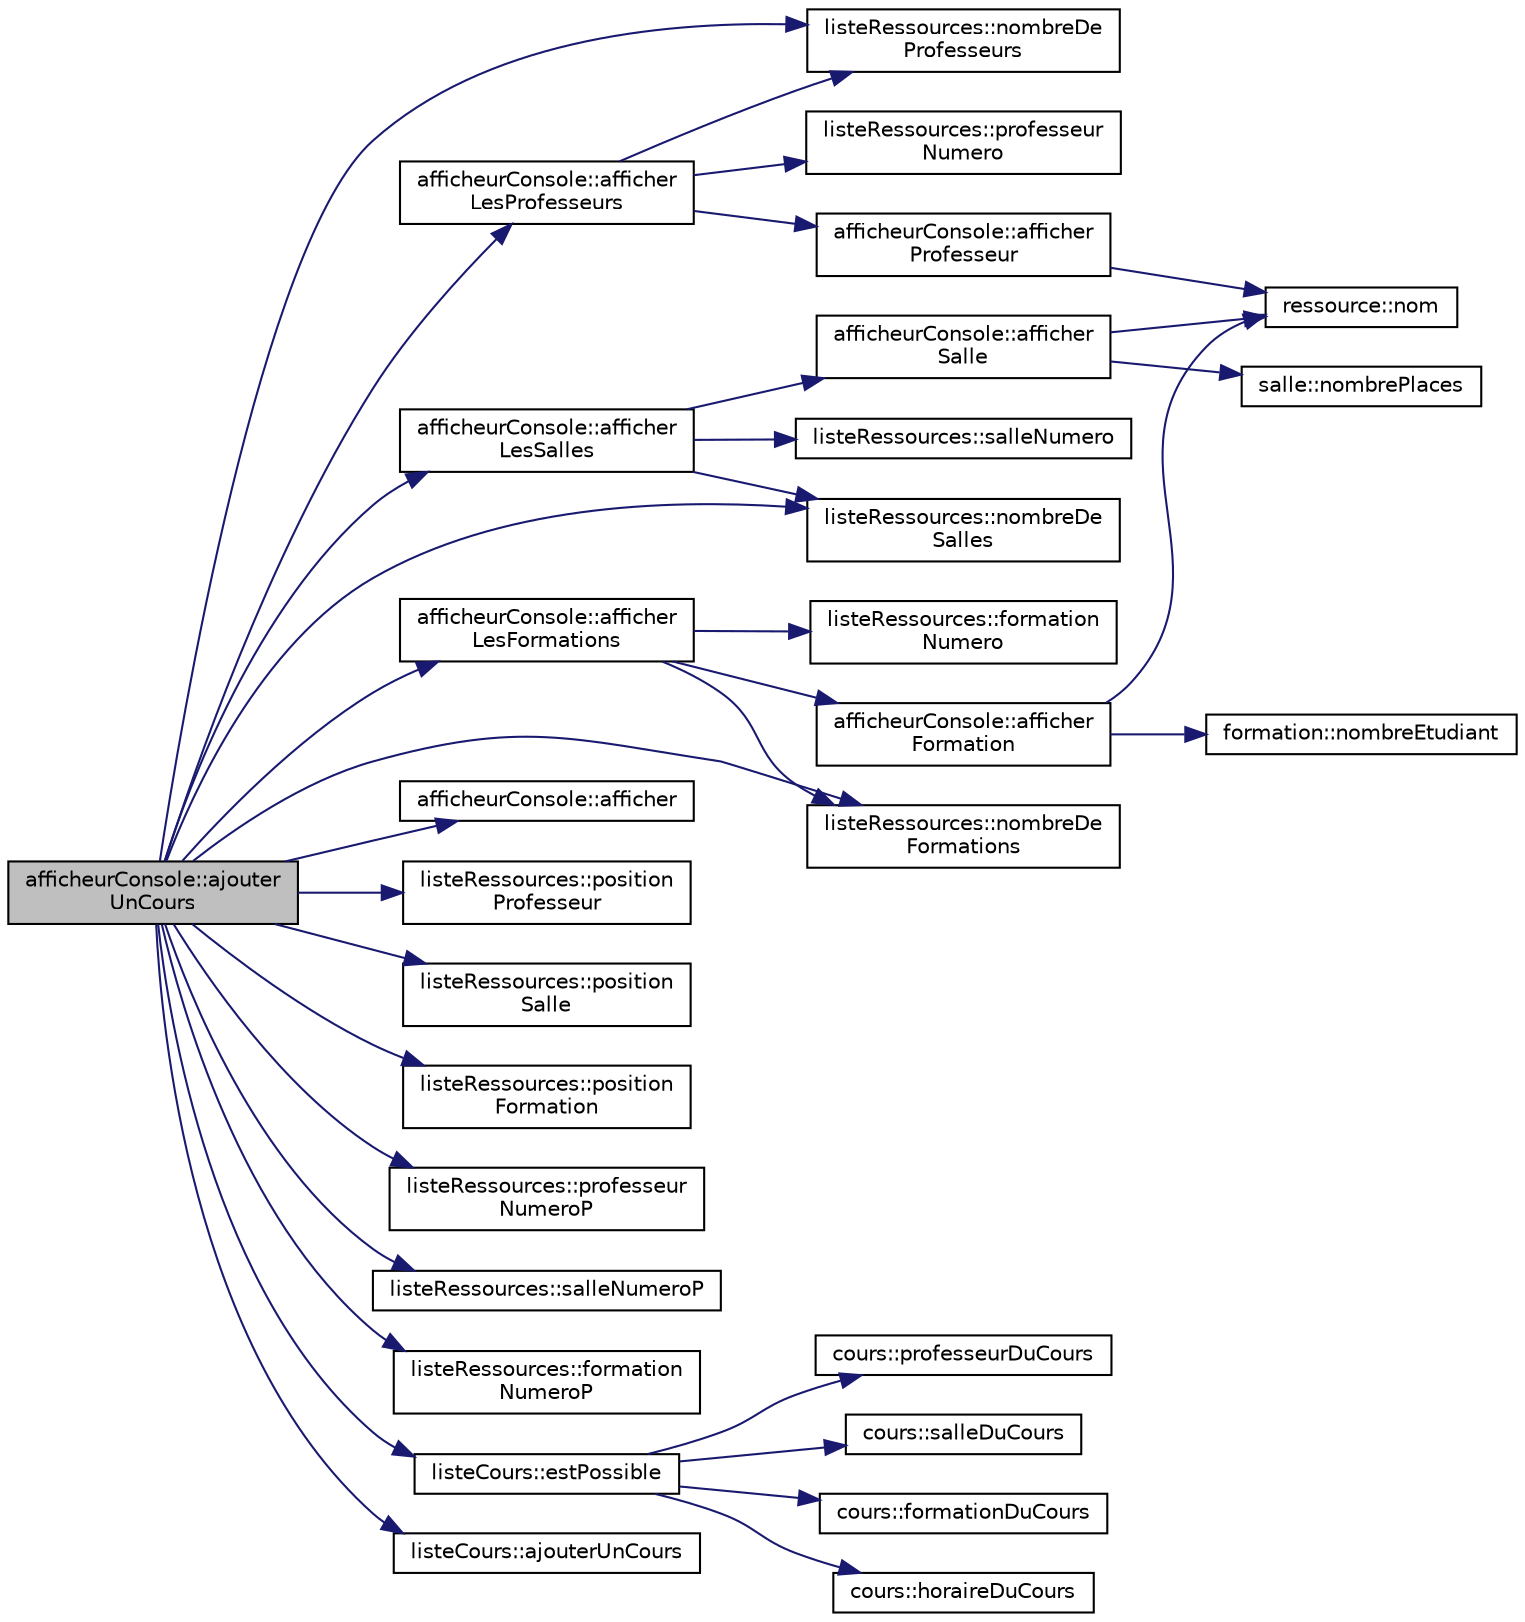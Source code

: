 digraph "afficheurConsole::ajouterUnCours"
{
  edge [fontname="Helvetica",fontsize="10",labelfontname="Helvetica",labelfontsize="10"];
  node [fontname="Helvetica",fontsize="10",shape=record];
  rankdir="LR";
  Node177 [label="afficheurConsole::ajouter\lUnCours",height=0.2,width=0.4,color="black", fillcolor="grey75", style="filled", fontcolor="black"];
  Node177 -> Node178 [color="midnightblue",fontsize="10",style="solid",fontname="Helvetica"];
  Node178 [label="listeRessources::nombreDe\lProfesseurs",height=0.2,width=0.4,color="black", fillcolor="white", style="filled",URL="$classliste_ressources.html#a9b496a36a9651347734d7895397dde00",tooltip="Renvoie le nombre de professeurs. "];
  Node177 -> Node179 [color="midnightblue",fontsize="10",style="solid",fontname="Helvetica"];
  Node179 [label="listeRessources::nombreDe\lSalles",height=0.2,width=0.4,color="black", fillcolor="white", style="filled",URL="$classliste_ressources.html#a1a7f82a289bda61cf08485e92dd32b2e",tooltip="Renvoie le nombre de salles. "];
  Node177 -> Node180 [color="midnightblue",fontsize="10",style="solid",fontname="Helvetica"];
  Node180 [label="listeRessources::nombreDe\lFormations",height=0.2,width=0.4,color="black", fillcolor="white", style="filled",URL="$classliste_ressources.html#a332aca734617587a463197043a058b02",tooltip="Renvoie le nombre de formations. "];
  Node177 -> Node181 [color="midnightblue",fontsize="10",style="solid",fontname="Helvetica"];
  Node181 [label="afficheurConsole::afficher",height=0.2,width=0.4,color="black", fillcolor="white", style="filled",URL="$classafficheur_console.html#a6b77fbeb61624d075a0b352c9ca27792"];
  Node177 -> Node182 [color="midnightblue",fontsize="10",style="solid",fontname="Helvetica"];
  Node182 [label="afficheurConsole::afficher\lLesProfesseurs",height=0.2,width=0.4,color="black", fillcolor="white", style="filled",URL="$classafficheur_console.html#a800c6da422bccdf2fdcaadcdafe4bbd6"];
  Node182 -> Node178 [color="midnightblue",fontsize="10",style="solid",fontname="Helvetica"];
  Node182 -> Node183 [color="midnightblue",fontsize="10",style="solid",fontname="Helvetica"];
  Node183 [label="afficheurConsole::afficher\lProfesseur",height=0.2,width=0.4,color="black", fillcolor="white", style="filled",URL="$classafficheur_console.html#afbb988d4ec6d7ebad225f3353fb3045f",tooltip="Renvoie dans ost le nom du professeur du professeur p. "];
  Node183 -> Node184 [color="midnightblue",fontsize="10",style="solid",fontname="Helvetica"];
  Node184 [label="ressource::nom",height=0.2,width=0.4,color="black", fillcolor="white", style="filled",URL="$classressource.html#aff712b6d732b3f4091dd29f4349aba85",tooltip="Renvoie le nom de la ressource. "];
  Node182 -> Node185 [color="midnightblue",fontsize="10",style="solid",fontname="Helvetica"];
  Node185 [label="listeRessources::professeur\lNumero",height=0.2,width=0.4,color="black", fillcolor="white", style="filled",URL="$classliste_ressources.html#af6a22c9c36348e23b1bac9682e280d54",tooltip="Renvoie le professeur dont le numero est entre en parametre. "];
  Node177 -> Node186 [color="midnightblue",fontsize="10",style="solid",fontname="Helvetica"];
  Node186 [label="listeRessources::position\lProfesseur",height=0.2,width=0.4,color="black", fillcolor="white", style="filled",URL="$classliste_ressources.html#a1d7b514a5f879849283a5326bd102d9c",tooltip="Renvoie la position du professeur dont le nom est entre en parametre. "];
  Node177 -> Node187 [color="midnightblue",fontsize="10",style="solid",fontname="Helvetica"];
  Node187 [label="afficheurConsole::afficher\lLesSalles",height=0.2,width=0.4,color="black", fillcolor="white", style="filled",URL="$classafficheur_console.html#a63019a39487a95a38e72113d799406d1"];
  Node187 -> Node179 [color="midnightblue",fontsize="10",style="solid",fontname="Helvetica"];
  Node187 -> Node188 [color="midnightblue",fontsize="10",style="solid",fontname="Helvetica"];
  Node188 [label="afficheurConsole::afficher\lSalle",height=0.2,width=0.4,color="black", fillcolor="white", style="filled",URL="$classafficheur_console.html#a475772836928606a2c7dec66c4ab9ff3",tooltip="Renvoie dans ost le nom de salle de la salle s. "];
  Node188 -> Node184 [color="midnightblue",fontsize="10",style="solid",fontname="Helvetica"];
  Node188 -> Node189 [color="midnightblue",fontsize="10",style="solid",fontname="Helvetica"];
  Node189 [label="salle::nombrePlaces",height=0.2,width=0.4,color="black", fillcolor="white", style="filled",URL="$classsalle.html#a9f8186e0dee9859a2bc08938cce0174f",tooltip="Renvoie le nombre de places. "];
  Node187 -> Node190 [color="midnightblue",fontsize="10",style="solid",fontname="Helvetica"];
  Node190 [label="listeRessources::salleNumero",height=0.2,width=0.4,color="black", fillcolor="white", style="filled",URL="$classliste_ressources.html#ae49f2ce49be854dda108840fd3d26112",tooltip="Renvoie la salle dont le numero est entre en parametre. "];
  Node177 -> Node191 [color="midnightblue",fontsize="10",style="solid",fontname="Helvetica"];
  Node191 [label="listeRessources::position\lSalle",height=0.2,width=0.4,color="black", fillcolor="white", style="filled",URL="$classliste_ressources.html#ad4f9c36ed425f2a3d4ca161abd6198da",tooltip="Renvoie la position de la salle dont le nom est entre en parametre. "];
  Node177 -> Node192 [color="midnightblue",fontsize="10",style="solid",fontname="Helvetica"];
  Node192 [label="afficheurConsole::afficher\lLesFormations",height=0.2,width=0.4,color="black", fillcolor="white", style="filled",URL="$classafficheur_console.html#a8f9fbf20b142d1805a0418f24b30c273"];
  Node192 -> Node180 [color="midnightblue",fontsize="10",style="solid",fontname="Helvetica"];
  Node192 -> Node193 [color="midnightblue",fontsize="10",style="solid",fontname="Helvetica"];
  Node193 [label="afficheurConsole::afficher\lFormation",height=0.2,width=0.4,color="black", fillcolor="white", style="filled",URL="$classafficheur_console.html#a7329605c0c533c5306bf14b6fbe47358"];
  Node193 -> Node184 [color="midnightblue",fontsize="10",style="solid",fontname="Helvetica"];
  Node193 -> Node194 [color="midnightblue",fontsize="10",style="solid",fontname="Helvetica"];
  Node194 [label="formation::nombreEtudiant",height=0.2,width=0.4,color="black", fillcolor="white", style="filled",URL="$classformation.html#a917c18b3f7439abad5114b5a89b1a01a",tooltip="Renvoie le nombre d&#39;etudiant dans la formation. "];
  Node192 -> Node195 [color="midnightblue",fontsize="10",style="solid",fontname="Helvetica"];
  Node195 [label="listeRessources::formation\lNumero",height=0.2,width=0.4,color="black", fillcolor="white", style="filled",URL="$classliste_ressources.html#aa0dc7c74caa61d02294c51fb79f7abe7",tooltip="Renvoie la formation dont le numero est entre en parametre. "];
  Node177 -> Node196 [color="midnightblue",fontsize="10",style="solid",fontname="Helvetica"];
  Node196 [label="listeRessources::position\lFormation",height=0.2,width=0.4,color="black", fillcolor="white", style="filled",URL="$classliste_ressources.html#a1649d1144f57339c52731acf2d5cfa51",tooltip="Renvoie la position de la formation dont le nom est entre en parametre. "];
  Node177 -> Node197 [color="midnightblue",fontsize="10",style="solid",fontname="Helvetica"];
  Node197 [label="listeRessources::professeur\lNumeroP",height=0.2,width=0.4,color="black", fillcolor="white", style="filled",URL="$classliste_ressources.html#a48e60720782a54d95bbc708cac235951",tooltip="Renvoie le professeur dont le numero est entre en parametre. "];
  Node177 -> Node198 [color="midnightblue",fontsize="10",style="solid",fontname="Helvetica"];
  Node198 [label="listeRessources::salleNumeroP",height=0.2,width=0.4,color="black", fillcolor="white", style="filled",URL="$classliste_ressources.html#a1badd55beb2e05645cc17d488fd0a3b9",tooltip="Renvoie la salle dont le numero est entre en parametre. "];
  Node177 -> Node199 [color="midnightblue",fontsize="10",style="solid",fontname="Helvetica"];
  Node199 [label="listeRessources::formation\lNumeroP",height=0.2,width=0.4,color="black", fillcolor="white", style="filled",URL="$classliste_ressources.html#a71ef69325d349c087c995f5aac9b9f27",tooltip="Renvoie la formation dont le numero est entre en parametre. "];
  Node177 -> Node200 [color="midnightblue",fontsize="10",style="solid",fontname="Helvetica"];
  Node200 [label="listeCours::estPossible",height=0.2,width=0.4,color="black", fillcolor="white", style="filled",URL="$classliste_cours.html#ab66777592d4693d8db47e756dfe61878",tooltip="Verifie si le cours peut etre ajoute a d_listeDesCours. "];
  Node200 -> Node201 [color="midnightblue",fontsize="10",style="solid",fontname="Helvetica"];
  Node201 [label="cours::horaireDuCours",height=0.2,width=0.4,color="black", fillcolor="white", style="filled",URL="$classcours.html#af09cffcbd77d17a2100bdacf0f1fb2a9",tooltip="Renvoie l&#39;horaire du cours. "];
  Node200 -> Node202 [color="midnightblue",fontsize="10",style="solid",fontname="Helvetica"];
  Node202 [label="cours::professeurDuCours",height=0.2,width=0.4,color="black", fillcolor="white", style="filled",URL="$classcours.html#a84b7b5ac9221a3edcaf142c8b28152cb",tooltip="Renvoie le professeur lie a un cours. "];
  Node200 -> Node203 [color="midnightblue",fontsize="10",style="solid",fontname="Helvetica"];
  Node203 [label="cours::salleDuCours",height=0.2,width=0.4,color="black", fillcolor="white", style="filled",URL="$classcours.html#af98361045fec0b63de23c45d3853fb57",tooltip="Renvoie la salle lie a un cours. "];
  Node200 -> Node204 [color="midnightblue",fontsize="10",style="solid",fontname="Helvetica"];
  Node204 [label="cours::formationDuCours",height=0.2,width=0.4,color="black", fillcolor="white", style="filled",URL="$classcours.html#a6f2b466ed292ca0152a90c34509be8af",tooltip="Renvoie la formation lie a un cours. "];
  Node177 -> Node205 [color="midnightblue",fontsize="10",style="solid",fontname="Helvetica"];
  Node205 [label="listeCours::ajouterUnCours",height=0.2,width=0.4,color="black", fillcolor="white", style="filled",URL="$classliste_cours.html#aacc38305cfea76d8cc77d710d144ce8b",tooltip="Ajoute un cours. "];
}
